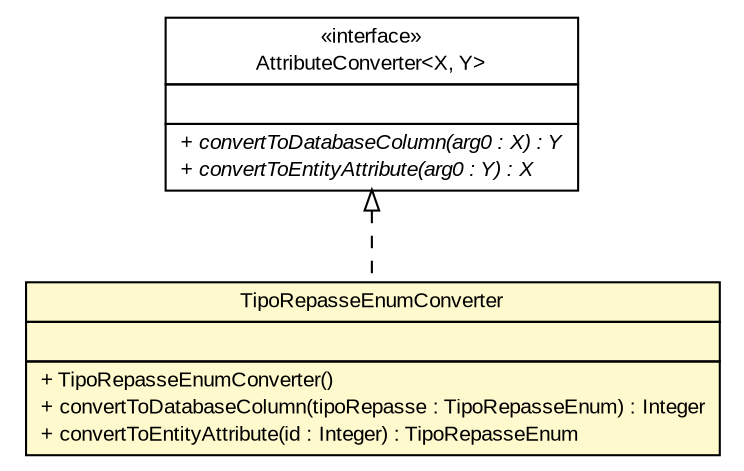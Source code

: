 #!/usr/local/bin/dot
#
# Class diagram 
# Generated by UMLGraph version R5_6 (http://www.umlgraph.org/)
#

digraph G {
	edge [fontname="arial",fontsize=10,labelfontname="arial",labelfontsize=10];
	node [fontname="arial",fontsize=10,shape=plaintext];
	nodesep=0.25;
	ranksep=0.5;
	// br.gov.to.sefaz.arr.parametros.persistence.converter.TipoRepasseEnumConverter
	c86068 [label=<<table title="br.gov.to.sefaz.arr.parametros.persistence.converter.TipoRepasseEnumConverter" border="0" cellborder="1" cellspacing="0" cellpadding="2" port="p" bgcolor="lemonChiffon" href="./TipoRepasseEnumConverter.html">
		<tr><td><table border="0" cellspacing="0" cellpadding="1">
<tr><td align="center" balign="center"> TipoRepasseEnumConverter </td></tr>
		</table></td></tr>
		<tr><td><table border="0" cellspacing="0" cellpadding="1">
<tr><td align="left" balign="left">  </td></tr>
		</table></td></tr>
		<tr><td><table border="0" cellspacing="0" cellpadding="1">
<tr><td align="left" balign="left"> + TipoRepasseEnumConverter() </td></tr>
<tr><td align="left" balign="left"> + convertToDatabaseColumn(tipoRepasse : TipoRepasseEnum) : Integer </td></tr>
<tr><td align="left" balign="left"> + convertToEntityAttribute(id : Integer) : TipoRepasseEnum </td></tr>
		</table></td></tr>
		</table>>, URL="./TipoRepasseEnumConverter.html", fontname="arial", fontcolor="black", fontsize=10.0];
	//br.gov.to.sefaz.arr.parametros.persistence.converter.TipoRepasseEnumConverter implements javax.persistence.AttributeConverter<X, Y>
	c86163:p -> c86068:p [dir=back,arrowtail=empty,style=dashed];
	// javax.persistence.AttributeConverter<X, Y>
	c86163 [label=<<table title="javax.persistence.AttributeConverter" border="0" cellborder="1" cellspacing="0" cellpadding="2" port="p" href="http://java.sun.com/j2se/1.4.2/docs/api/javax/persistence/AttributeConverter.html">
		<tr><td><table border="0" cellspacing="0" cellpadding="1">
<tr><td align="center" balign="center"> &#171;interface&#187; </td></tr>
<tr><td align="center" balign="center"> AttributeConverter&lt;X, Y&gt; </td></tr>
		</table></td></tr>
		<tr><td><table border="0" cellspacing="0" cellpadding="1">
<tr><td align="left" balign="left">  </td></tr>
		</table></td></tr>
		<tr><td><table border="0" cellspacing="0" cellpadding="1">
<tr><td align="left" balign="left"><font face="arial italic" point-size="10.0"> + convertToDatabaseColumn(arg0 : X) : Y </font></td></tr>
<tr><td align="left" balign="left"><font face="arial italic" point-size="10.0"> + convertToEntityAttribute(arg0 : Y) : X </font></td></tr>
		</table></td></tr>
		</table>>, URL="http://java.sun.com/j2se/1.4.2/docs/api/javax/persistence/AttributeConverter.html", fontname="arial", fontcolor="black", fontsize=10.0];
}

